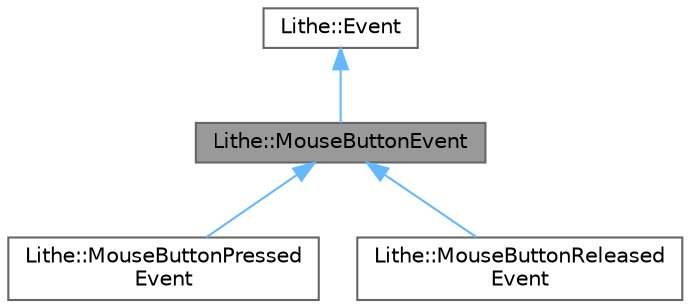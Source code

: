 digraph "Lithe::MouseButtonEvent"
{
 // LATEX_PDF_SIZE
  bgcolor="transparent";
  edge [fontname=Helvetica,fontsize=10,labelfontname=Helvetica,labelfontsize=10];
  node [fontname=Helvetica,fontsize=10,shape=box,height=0.2,width=0.4];
  Node1 [id="Node000001",label="Lithe::MouseButtonEvent",height=0.2,width=0.4,color="gray40", fillcolor="grey60", style="filled", fontcolor="black",tooltip="Base class for all mouse button events."];
  Node2 -> Node1 [id="edge1_Node000001_Node000002",dir="back",color="steelblue1",style="solid",tooltip=" "];
  Node2 [id="Node000002",label="Lithe::Event",height=0.2,width=0.4,color="gray40", fillcolor="white", style="filled",URL="$class_lithe_1_1_event.html",tooltip="Base class for all event types, categories and sources."];
  Node1 -> Node3 [id="edge2_Node000001_Node000003",dir="back",color="steelblue1",style="solid",tooltip=" "];
  Node3 [id="Node000003",label="Lithe::MouseButtonPressed\lEvent",height=0.2,width=0.4,color="gray40", fillcolor="white", style="filled",URL="$class_lithe_1_1_mouse_button_pressed_event.html",tooltip="Class for mouse press button event."];
  Node1 -> Node4 [id="edge3_Node000001_Node000004",dir="back",color="steelblue1",style="solid",tooltip=" "];
  Node4 [id="Node000004",label="Lithe::MouseButtonReleased\lEvent",height=0.2,width=0.4,color="gray40", fillcolor="white", style="filled",URL="$class_lithe_1_1_mouse_button_released_event.html",tooltip="Class for mouse release button event."];
}
